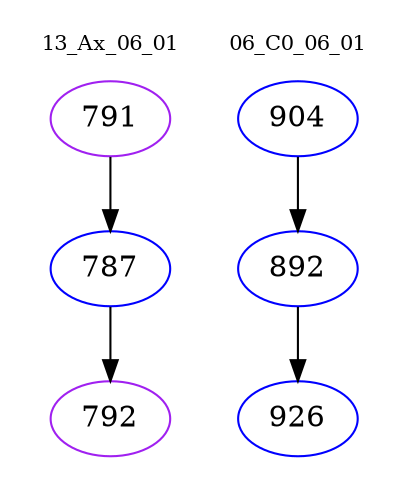 digraph{
subgraph cluster_0 {
color = white
label = "13_Ax_06_01";
fontsize=10;
T0_791 [label="791", color="purple"]
T0_791 -> T0_787 [color="black"]
T0_787 [label="787", color="blue"]
T0_787 -> T0_792 [color="black"]
T0_792 [label="792", color="purple"]
}
subgraph cluster_1 {
color = white
label = "06_C0_06_01";
fontsize=10;
T1_904 [label="904", color="blue"]
T1_904 -> T1_892 [color="black"]
T1_892 [label="892", color="blue"]
T1_892 -> T1_926 [color="black"]
T1_926 [label="926", color="blue"]
}
}
